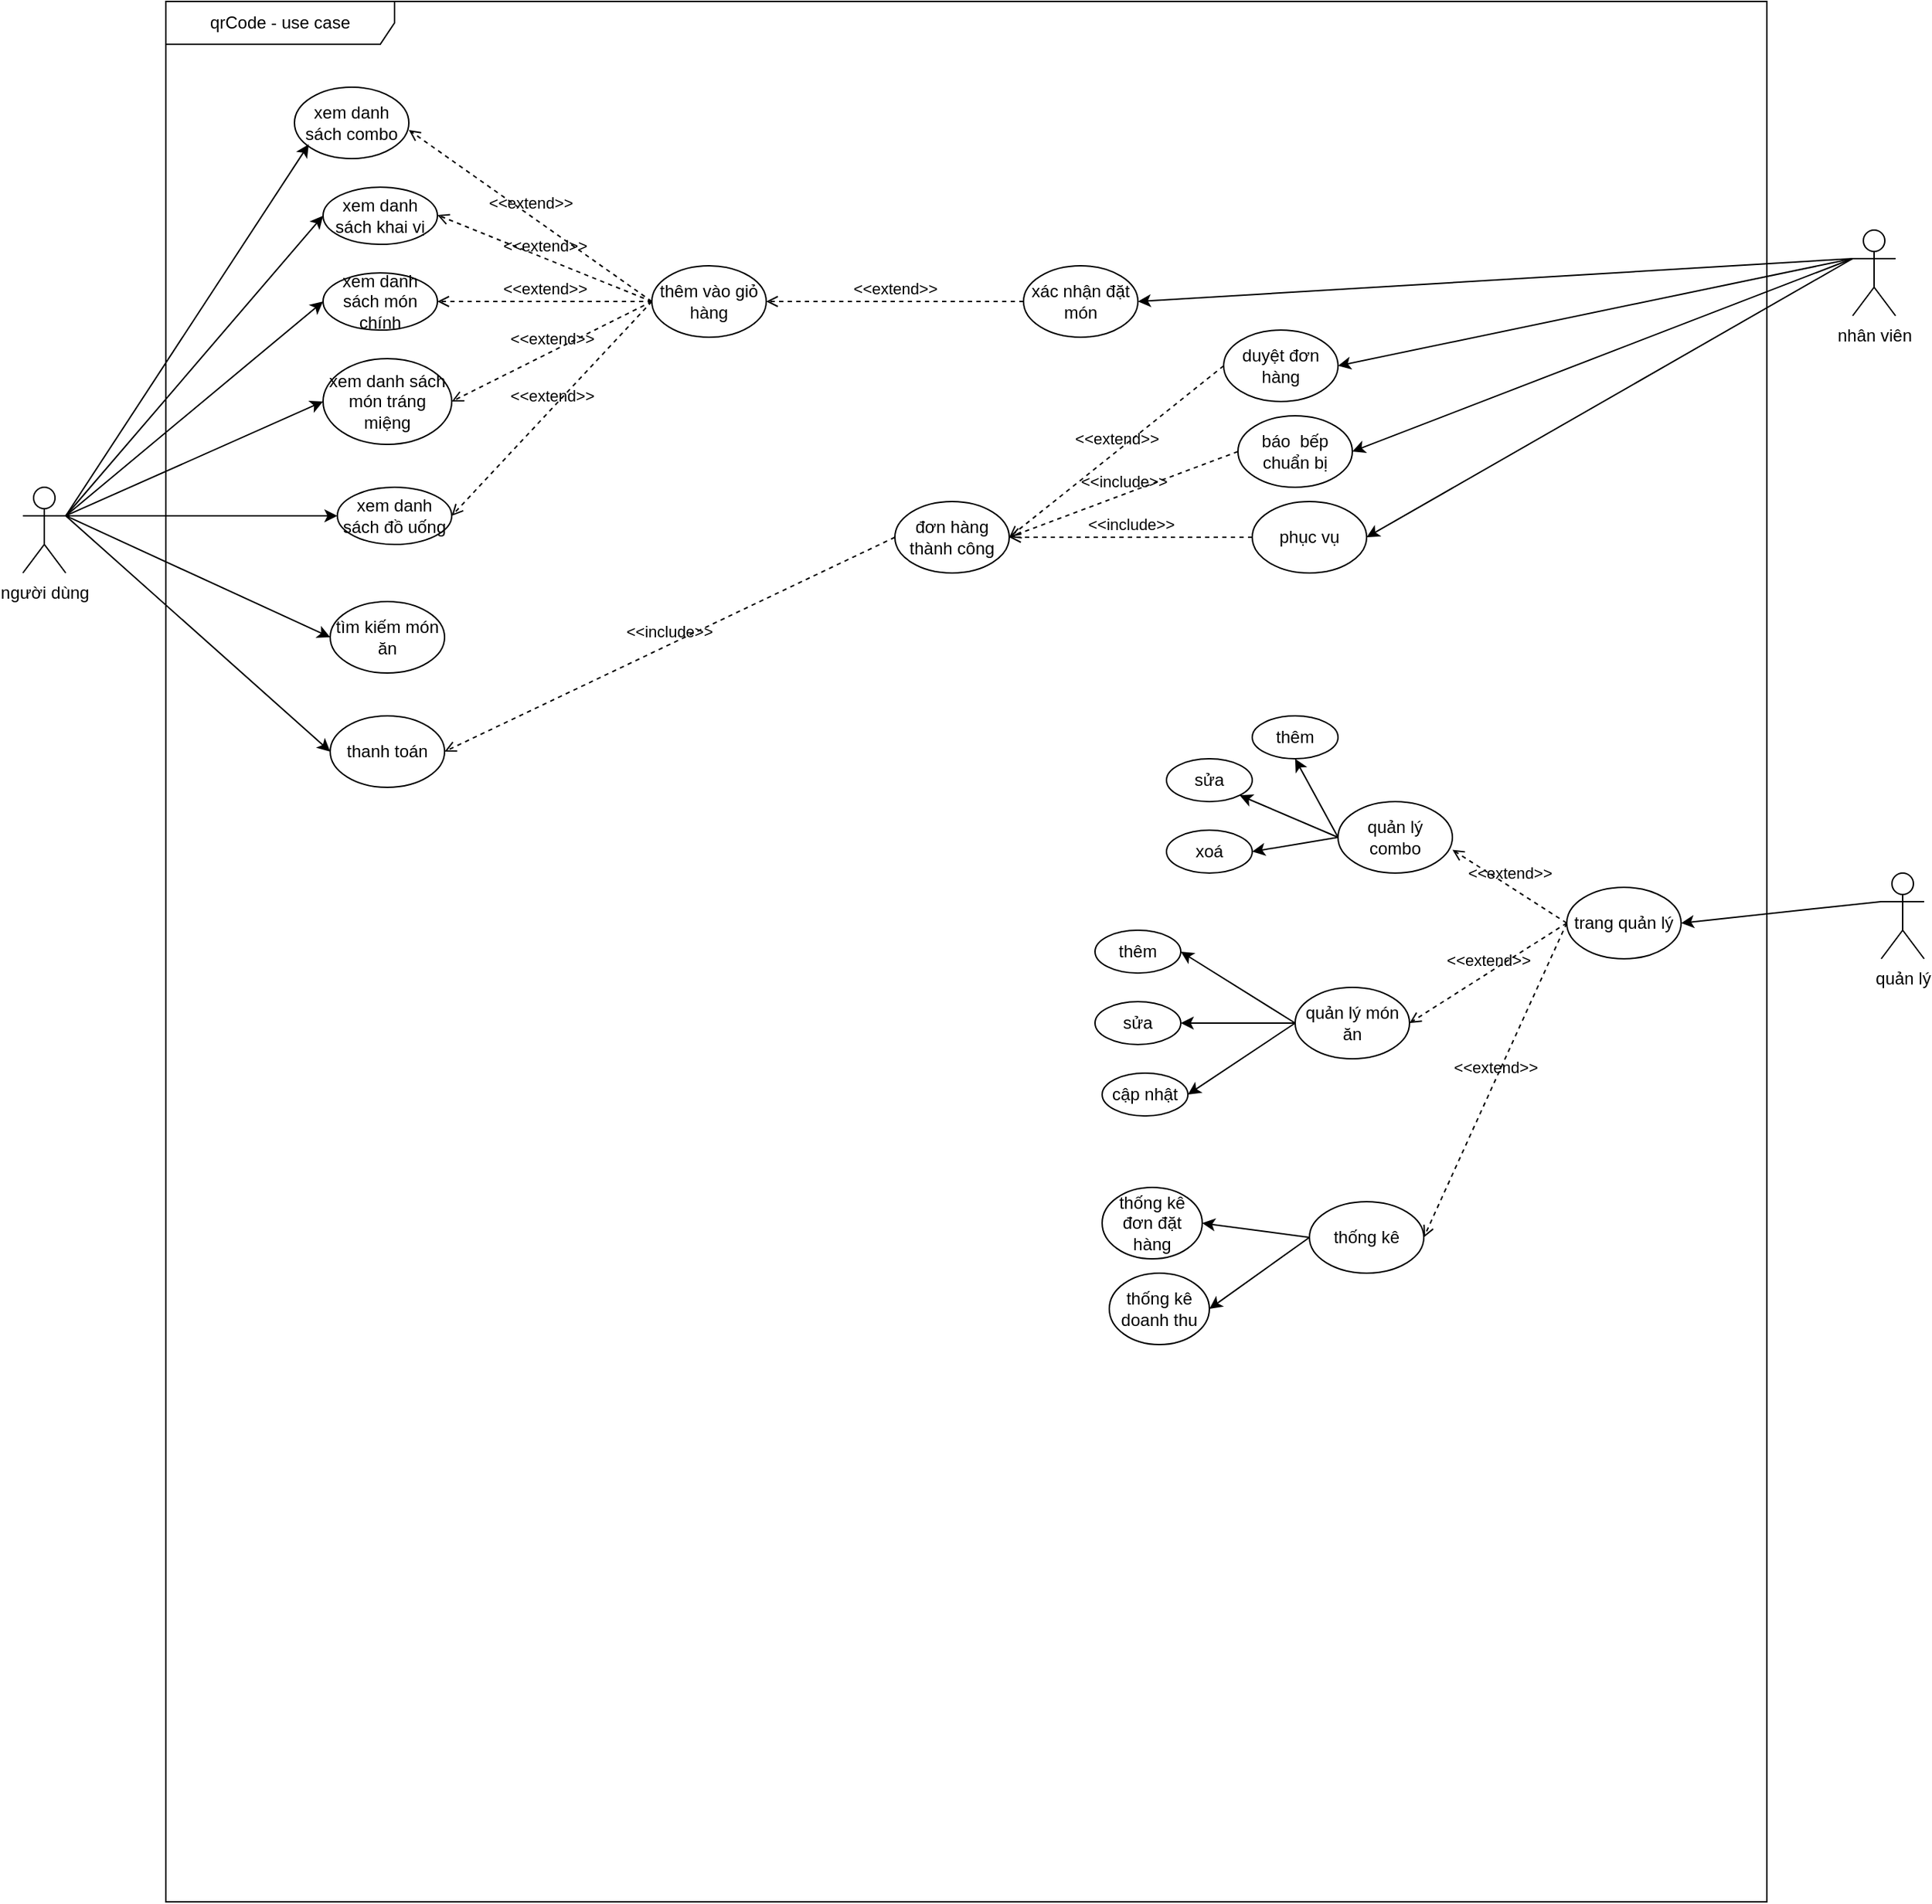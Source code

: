 <mxfile version="24.7.17">
  <diagram name="Trang-1" id="KUGLHPBJDXLbqY33dowA">
    <mxGraphModel dx="1615" dy="875" grid="1" gridSize="10" guides="1" tooltips="1" connect="1" arrows="1" fold="1" page="1" pageScale="1" pageWidth="1920" pageHeight="1200" math="0" shadow="0">
      <root>
        <mxCell id="0" />
        <mxCell id="1" parent="0" />
        <mxCell id="tp8tk3ZOuLwhO5mAe-Hx-1" value="qrCode - use case" style="shape=umlFrame;whiteSpace=wrap;html=1;pointerEvents=0;recursiveResize=0;container=1;collapsible=0;width=160;" parent="1" vertex="1">
          <mxGeometry x="180" y="360" width="1120" height="1330" as="geometry" />
        </mxCell>
        <mxCell id="tp8tk3ZOuLwhO5mAe-Hx-4" value="xem danh sách combo" style="ellipse;whiteSpace=wrap;html=1;" parent="tp8tk3ZOuLwhO5mAe-Hx-1" vertex="1">
          <mxGeometry x="90" y="60" width="80" height="50" as="geometry" />
        </mxCell>
        <mxCell id="tp8tk3ZOuLwhO5mAe-Hx-6" value="xem danh sách khai vị" style="ellipse;whiteSpace=wrap;html=1;" parent="tp8tk3ZOuLwhO5mAe-Hx-1" vertex="1">
          <mxGeometry x="110" y="130" width="80" height="40" as="geometry" />
        </mxCell>
        <mxCell id="tp8tk3ZOuLwhO5mAe-Hx-7" value="xem danh sách món chính" style="ellipse;whiteSpace=wrap;html=1;" parent="tp8tk3ZOuLwhO5mAe-Hx-1" vertex="1">
          <mxGeometry x="110" y="190" width="80" height="40" as="geometry" />
        </mxCell>
        <mxCell id="tp8tk3ZOuLwhO5mAe-Hx-8" value="xem danh sách món tráng miệng" style="ellipse;whiteSpace=wrap;html=1;" parent="tp8tk3ZOuLwhO5mAe-Hx-1" vertex="1">
          <mxGeometry x="110" y="250" width="90" height="60" as="geometry" />
        </mxCell>
        <mxCell id="tp8tk3ZOuLwhO5mAe-Hx-9" value="xem danh sách đồ uống" style="ellipse;whiteSpace=wrap;html=1;" parent="tp8tk3ZOuLwhO5mAe-Hx-1" vertex="1">
          <mxGeometry x="120" y="340" width="80" height="40" as="geometry" />
        </mxCell>
        <mxCell id="tp8tk3ZOuLwhO5mAe-Hx-12" value="" style="endArrow=classic;html=1;rounded=0;exitX=1;exitY=0.333;exitDx=0;exitDy=0;exitPerimeter=0;" parent="tp8tk3ZOuLwhO5mAe-Hx-1" source="tp8tk3ZOuLwhO5mAe-Hx-2" edge="1">
          <mxGeometry width="50" height="50" relative="1" as="geometry">
            <mxPoint x="50" y="150" as="sourcePoint" />
            <mxPoint x="100" y="100" as="targetPoint" />
          </mxGeometry>
        </mxCell>
        <mxCell id="tp8tk3ZOuLwhO5mAe-Hx-13" value="" style="endArrow=classic;html=1;rounded=0;" parent="tp8tk3ZOuLwhO5mAe-Hx-1" edge="1">
          <mxGeometry width="50" height="50" relative="1" as="geometry">
            <mxPoint x="-70" y="360" as="sourcePoint" />
            <mxPoint x="110" y="150" as="targetPoint" />
          </mxGeometry>
        </mxCell>
        <mxCell id="tp8tk3ZOuLwhO5mAe-Hx-14" value="" style="endArrow=classic;html=1;rounded=0;exitX=1;exitY=0.333;exitDx=0;exitDy=0;exitPerimeter=0;" parent="tp8tk3ZOuLwhO5mAe-Hx-1" source="tp8tk3ZOuLwhO5mAe-Hx-2" edge="1">
          <mxGeometry width="50" height="50" relative="1" as="geometry">
            <mxPoint x="-70" y="420" as="sourcePoint" />
            <mxPoint x="110" y="210" as="targetPoint" />
          </mxGeometry>
        </mxCell>
        <mxCell id="tp8tk3ZOuLwhO5mAe-Hx-15" value="" style="endArrow=classic;html=1;rounded=0;exitX=1;exitY=0.333;exitDx=0;exitDy=0;exitPerimeter=0;" parent="tp8tk3ZOuLwhO5mAe-Hx-1" source="tp8tk3ZOuLwhO5mAe-Hx-2" edge="1">
          <mxGeometry width="50" height="50" relative="1" as="geometry">
            <mxPoint x="-70" y="430" as="sourcePoint" />
            <mxPoint x="110" y="280" as="targetPoint" />
          </mxGeometry>
        </mxCell>
        <mxCell id="tp8tk3ZOuLwhO5mAe-Hx-18" value="" style="endArrow=classic;html=1;rounded=0;exitX=1;exitY=0.333;exitDx=0;exitDy=0;exitPerimeter=0;" parent="tp8tk3ZOuLwhO5mAe-Hx-1" source="tp8tk3ZOuLwhO5mAe-Hx-2" edge="1">
          <mxGeometry width="50" height="50" relative="1" as="geometry">
            <mxPoint x="-60" y="440" as="sourcePoint" />
            <mxPoint x="120" y="360" as="targetPoint" />
          </mxGeometry>
        </mxCell>
        <mxCell id="tp8tk3ZOuLwhO5mAe-Hx-19" value="tìm kiếm món ăn" style="ellipse;whiteSpace=wrap;html=1;" parent="tp8tk3ZOuLwhO5mAe-Hx-1" vertex="1">
          <mxGeometry x="115" y="420" width="80" height="50" as="geometry" />
        </mxCell>
        <mxCell id="tp8tk3ZOuLwhO5mAe-Hx-21" value="thêm vào giỏ hàng" style="ellipse;whiteSpace=wrap;html=1;" parent="tp8tk3ZOuLwhO5mAe-Hx-1" vertex="1">
          <mxGeometry x="340" y="185" width="80" height="50" as="geometry" />
        </mxCell>
        <mxCell id="tp8tk3ZOuLwhO5mAe-Hx-24" value="&amp;lt;&amp;lt;extend&amp;gt;&amp;gt;" style="html=1;verticalAlign=bottom;labelBackgroundColor=none;endArrow=open;endFill=0;dashed=1;rounded=0;entryX=1;entryY=0.5;entryDx=0;entryDy=0;exitX=0;exitY=0.5;exitDx=0;exitDy=0;" parent="tp8tk3ZOuLwhO5mAe-Hx-1" source="tp8tk3ZOuLwhO5mAe-Hx-21" target="tp8tk3ZOuLwhO5mAe-Hx-8" edge="1">
          <mxGeometry width="160" relative="1" as="geometry">
            <mxPoint x="280" y="280" as="sourcePoint" />
            <mxPoint x="440" y="280" as="targetPoint" />
          </mxGeometry>
        </mxCell>
        <mxCell id="tp8tk3ZOuLwhO5mAe-Hx-25" value="&amp;lt;&amp;lt;extend&amp;gt;&amp;gt;" style="html=1;verticalAlign=bottom;labelBackgroundColor=none;endArrow=open;endFill=0;dashed=1;rounded=0;entryX=1;entryY=0.5;entryDx=0;entryDy=0;exitX=0;exitY=0.5;exitDx=0;exitDy=0;" parent="tp8tk3ZOuLwhO5mAe-Hx-1" source="tp8tk3ZOuLwhO5mAe-Hx-21" edge="1">
          <mxGeometry width="160" relative="1" as="geometry">
            <mxPoint x="330" y="140" as="sourcePoint" />
            <mxPoint x="190" y="210" as="targetPoint" />
          </mxGeometry>
        </mxCell>
        <mxCell id="tp8tk3ZOuLwhO5mAe-Hx-27" value="&amp;lt;&amp;lt;extend&amp;gt;&amp;gt;" style="html=1;verticalAlign=bottom;labelBackgroundColor=none;endArrow=open;endFill=0;dashed=1;rounded=0;entryX=1;entryY=0.5;entryDx=0;entryDy=0;exitX=0;exitY=0.5;exitDx=0;exitDy=0;" parent="tp8tk3ZOuLwhO5mAe-Hx-1" source="tp8tk3ZOuLwhO5mAe-Hx-21" edge="1">
          <mxGeometry x="0.002" width="160" relative="1" as="geometry">
            <mxPoint x="340" y="149.5" as="sourcePoint" />
            <mxPoint x="190" y="149.5" as="targetPoint" />
            <mxPoint as="offset" />
          </mxGeometry>
        </mxCell>
        <mxCell id="tp8tk3ZOuLwhO5mAe-Hx-28" value="&amp;lt;&amp;lt;extend&amp;gt;&amp;gt;" style="html=1;verticalAlign=bottom;labelBackgroundColor=none;endArrow=open;endFill=0;dashed=1;rounded=0;entryX=1;entryY=0.5;entryDx=0;entryDy=0;exitX=0;exitY=0.5;exitDx=0;exitDy=0;" parent="tp8tk3ZOuLwhO5mAe-Hx-1" source="tp8tk3ZOuLwhO5mAe-Hx-21" edge="1">
          <mxGeometry x="0.002" width="160" relative="1" as="geometry">
            <mxPoint x="320" y="150.5" as="sourcePoint" />
            <mxPoint x="170" y="90" as="targetPoint" />
            <mxPoint as="offset" />
          </mxGeometry>
        </mxCell>
        <mxCell id="tp8tk3ZOuLwhO5mAe-Hx-30" value="&amp;lt;&amp;lt;extend&amp;gt;&amp;gt;" style="html=1;verticalAlign=bottom;labelBackgroundColor=none;endArrow=open;endFill=0;dashed=1;rounded=0;entryX=1;entryY=0.5;entryDx=0;entryDy=0;exitX=0;exitY=0.5;exitDx=0;exitDy=0;" parent="tp8tk3ZOuLwhO5mAe-Hx-1" source="tp8tk3ZOuLwhO5mAe-Hx-21" edge="1">
          <mxGeometry width="160" relative="1" as="geometry">
            <mxPoint x="340" y="290" as="sourcePoint" />
            <mxPoint x="200" y="360" as="targetPoint" />
          </mxGeometry>
        </mxCell>
        <mxCell id="tp8tk3ZOuLwhO5mAe-Hx-32" value="xác nhận đặt món" style="ellipse;whiteSpace=wrap;html=1;" parent="tp8tk3ZOuLwhO5mAe-Hx-1" vertex="1">
          <mxGeometry x="600" y="185" width="80" height="50" as="geometry" />
        </mxCell>
        <mxCell id="tp8tk3ZOuLwhO5mAe-Hx-33" value="&amp;lt;&amp;lt;extend&amp;gt;&amp;gt;" style="html=1;verticalAlign=bottom;labelBackgroundColor=none;endArrow=open;endFill=0;dashed=1;rounded=0;entryX=1;entryY=0.5;entryDx=0;entryDy=0;exitX=0;exitY=0.5;exitDx=0;exitDy=0;" parent="tp8tk3ZOuLwhO5mAe-Hx-1" source="tp8tk3ZOuLwhO5mAe-Hx-32" target="tp8tk3ZOuLwhO5mAe-Hx-21" edge="1">
          <mxGeometry width="160" relative="1" as="geometry">
            <mxPoint x="480" y="210" as="sourcePoint" />
            <mxPoint x="340" y="280" as="targetPoint" />
            <mxPoint as="offset" />
          </mxGeometry>
        </mxCell>
        <mxCell id="tp8tk3ZOuLwhO5mAe-Hx-36" value="duyệt đơn hàng" style="ellipse;whiteSpace=wrap;html=1;" parent="tp8tk3ZOuLwhO5mAe-Hx-1" vertex="1">
          <mxGeometry x="740" y="230" width="80" height="50" as="geometry" />
        </mxCell>
        <mxCell id="tp8tk3ZOuLwhO5mAe-Hx-39" value="báo&amp;nbsp; bếp chuẩn bị" style="ellipse;whiteSpace=wrap;html=1;" parent="tp8tk3ZOuLwhO5mAe-Hx-1" vertex="1">
          <mxGeometry x="750" y="290" width="80" height="50" as="geometry" />
        </mxCell>
        <mxCell id="tp8tk3ZOuLwhO5mAe-Hx-40" value="phục vụ" style="ellipse;whiteSpace=wrap;html=1;" parent="tp8tk3ZOuLwhO5mAe-Hx-1" vertex="1">
          <mxGeometry x="760" y="350" width="80" height="50" as="geometry" />
        </mxCell>
        <mxCell id="tp8tk3ZOuLwhO5mAe-Hx-41" value="" style="endArrow=classic;html=1;rounded=0;entryX=1;entryY=0.5;entryDx=0;entryDy=0;" parent="tp8tk3ZOuLwhO5mAe-Hx-1" edge="1" target="tp8tk3ZOuLwhO5mAe-Hx-39">
          <mxGeometry width="50" height="50" relative="1" as="geometry">
            <mxPoint x="1180" y="180" as="sourcePoint" />
            <mxPoint x="830" y="340" as="targetPoint" />
          </mxGeometry>
        </mxCell>
        <mxCell id="tp8tk3ZOuLwhO5mAe-Hx-42" value="" style="endArrow=classic;html=1;rounded=0;entryX=1;entryY=0.5;entryDx=0;entryDy=0;" parent="tp8tk3ZOuLwhO5mAe-Hx-1" target="tp8tk3ZOuLwhO5mAe-Hx-40" edge="1">
          <mxGeometry width="50" height="50" relative="1" as="geometry">
            <mxPoint x="1180" y="180" as="sourcePoint" />
            <mxPoint x="740" y="470" as="targetPoint" />
          </mxGeometry>
        </mxCell>
        <mxCell id="tp8tk3ZOuLwhO5mAe-Hx-43" value="đơn hàng thành công" style="ellipse;whiteSpace=wrap;html=1;" parent="tp8tk3ZOuLwhO5mAe-Hx-1" vertex="1">
          <mxGeometry x="510" y="350" width="80" height="50" as="geometry" />
        </mxCell>
        <mxCell id="tp8tk3ZOuLwhO5mAe-Hx-55" value="thanh toán" style="ellipse;whiteSpace=wrap;html=1;" parent="tp8tk3ZOuLwhO5mAe-Hx-1" vertex="1">
          <mxGeometry x="115" y="500" width="80" height="50" as="geometry" />
        </mxCell>
        <mxCell id="tp8tk3ZOuLwhO5mAe-Hx-59" value="&amp;lt;&amp;lt;include&amp;gt;&amp;gt;" style="html=1;verticalAlign=bottom;labelBackgroundColor=none;endArrow=open;endFill=0;dashed=1;rounded=0;exitX=0;exitY=0.5;exitDx=0;exitDy=0;entryX=1;entryY=0.5;entryDx=0;entryDy=0;" parent="tp8tk3ZOuLwhO5mAe-Hx-1" source="tp8tk3ZOuLwhO5mAe-Hx-43" target="tp8tk3ZOuLwhO5mAe-Hx-55" edge="1">
          <mxGeometry width="160" relative="1" as="geometry">
            <mxPoint x="300" y="540" as="sourcePoint" />
            <mxPoint x="460" y="540" as="targetPoint" />
          </mxGeometry>
        </mxCell>
        <mxCell id="tp8tk3ZOuLwhO5mAe-Hx-60" value="&amp;lt;&amp;lt;extend&amp;gt;&amp;gt;" style="html=1;verticalAlign=bottom;labelBackgroundColor=none;endArrow=open;endFill=0;dashed=1;rounded=0;entryX=1;entryY=0.5;entryDx=0;entryDy=0;exitX=0;exitY=0.5;exitDx=0;exitDy=0;" parent="tp8tk3ZOuLwhO5mAe-Hx-1" source="tp8tk3ZOuLwhO5mAe-Hx-36" target="tp8tk3ZOuLwhO5mAe-Hx-43" edge="1">
          <mxGeometry width="160" relative="1" as="geometry">
            <mxPoint x="730" y="290" as="sourcePoint" />
            <mxPoint x="550" y="290" as="targetPoint" />
            <mxPoint as="offset" />
          </mxGeometry>
        </mxCell>
        <mxCell id="tp8tk3ZOuLwhO5mAe-Hx-61" value="&amp;lt;&amp;lt;include&amp;gt;&amp;gt;" style="html=1;verticalAlign=bottom;labelBackgroundColor=none;endArrow=open;endFill=0;dashed=1;rounded=0;exitX=0;exitY=0.5;exitDx=0;exitDy=0;entryX=1;entryY=0.5;entryDx=0;entryDy=0;" parent="tp8tk3ZOuLwhO5mAe-Hx-1" source="tp8tk3ZOuLwhO5mAe-Hx-39" target="tp8tk3ZOuLwhO5mAe-Hx-43" edge="1">
          <mxGeometry width="160" relative="1" as="geometry">
            <mxPoint x="740" y="370" as="sourcePoint" />
            <mxPoint x="430" y="590" as="targetPoint" />
          </mxGeometry>
        </mxCell>
        <mxCell id="tp8tk3ZOuLwhO5mAe-Hx-62" value="&amp;lt;&amp;lt;include&amp;gt;&amp;gt;" style="html=1;verticalAlign=bottom;labelBackgroundColor=none;endArrow=open;endFill=0;dashed=1;rounded=0;exitX=0;exitY=0.5;exitDx=0;exitDy=0;entryX=1;entryY=0.5;entryDx=0;entryDy=0;" parent="tp8tk3ZOuLwhO5mAe-Hx-1" source="tp8tk3ZOuLwhO5mAe-Hx-40" target="tp8tk3ZOuLwhO5mAe-Hx-43" edge="1">
          <mxGeometry width="160" relative="1" as="geometry">
            <mxPoint x="750" y="410" as="sourcePoint" />
            <mxPoint x="590" y="440" as="targetPoint" />
          </mxGeometry>
        </mxCell>
        <mxCell id="tp8tk3ZOuLwhO5mAe-Hx-64" value="trang quản lý" style="ellipse;whiteSpace=wrap;html=1;" parent="tp8tk3ZOuLwhO5mAe-Hx-1" vertex="1">
          <mxGeometry x="980" y="620" width="80" height="50" as="geometry" />
        </mxCell>
        <mxCell id="tp8tk3ZOuLwhO5mAe-Hx-67" value="quản lý combo" style="ellipse;whiteSpace=wrap;html=1;" parent="tp8tk3ZOuLwhO5mAe-Hx-1" vertex="1">
          <mxGeometry x="820" y="560" width="80" height="50" as="geometry" />
        </mxCell>
        <mxCell id="tp8tk3ZOuLwhO5mAe-Hx-68" value="quản lý món ăn" style="ellipse;whiteSpace=wrap;html=1;" parent="tp8tk3ZOuLwhO5mAe-Hx-1" vertex="1">
          <mxGeometry x="790" y="690" width="80" height="50" as="geometry" />
        </mxCell>
        <mxCell id="tp8tk3ZOuLwhO5mAe-Hx-71" value="thống kê" style="ellipse;whiteSpace=wrap;html=1;" parent="tp8tk3ZOuLwhO5mAe-Hx-1" vertex="1">
          <mxGeometry x="800" y="840" width="80" height="50" as="geometry" />
        </mxCell>
        <mxCell id="tp8tk3ZOuLwhO5mAe-Hx-72" value="&amp;lt;&amp;lt;extend&amp;gt;&amp;gt;" style="html=1;verticalAlign=bottom;labelBackgroundColor=none;endArrow=open;endFill=0;dashed=1;rounded=0;entryX=1.001;entryY=0.675;entryDx=0;entryDy=0;exitX=0;exitY=0.5;exitDx=0;exitDy=0;entryPerimeter=0;" parent="tp8tk3ZOuLwhO5mAe-Hx-1" source="tp8tk3ZOuLwhO5mAe-Hx-64" target="tp8tk3ZOuLwhO5mAe-Hx-67" edge="1">
          <mxGeometry width="160" relative="1" as="geometry">
            <mxPoint x="1000" y="500" as="sourcePoint" />
            <mxPoint x="820" y="500" as="targetPoint" />
            <mxPoint as="offset" />
          </mxGeometry>
        </mxCell>
        <mxCell id="tp8tk3ZOuLwhO5mAe-Hx-73" value="&amp;lt;&amp;lt;extend&amp;gt;&amp;gt;" style="html=1;verticalAlign=bottom;labelBackgroundColor=none;endArrow=open;endFill=0;dashed=1;rounded=0;entryX=1;entryY=0.5;entryDx=0;entryDy=0;exitX=0;exitY=0.5;exitDx=0;exitDy=0;" parent="tp8tk3ZOuLwhO5mAe-Hx-1" source="tp8tk3ZOuLwhO5mAe-Hx-64" target="tp8tk3ZOuLwhO5mAe-Hx-68" edge="1">
          <mxGeometry width="160" relative="1" as="geometry">
            <mxPoint x="979.92" y="681.25" as="sourcePoint" />
            <mxPoint x="899.92" y="630.25" as="targetPoint" />
            <mxPoint as="offset" />
          </mxGeometry>
        </mxCell>
        <mxCell id="tp8tk3ZOuLwhO5mAe-Hx-75" value="&amp;lt;&amp;lt;extend&amp;gt;&amp;gt;" style="html=1;verticalAlign=bottom;labelBackgroundColor=none;endArrow=open;endFill=0;dashed=1;rounded=0;entryX=1;entryY=0.5;entryDx=0;entryDy=0;exitX=0;exitY=0.5;exitDx=0;exitDy=0;" parent="tp8tk3ZOuLwhO5mAe-Hx-1" source="tp8tk3ZOuLwhO5mAe-Hx-64" target="tp8tk3ZOuLwhO5mAe-Hx-71" edge="1">
          <mxGeometry width="160" relative="1" as="geometry">
            <mxPoint x="980" y="730" as="sourcePoint" />
            <mxPoint x="900" y="815" as="targetPoint" />
            <mxPoint as="offset" />
          </mxGeometry>
        </mxCell>
        <mxCell id="tp8tk3ZOuLwhO5mAe-Hx-76" value="thêm" style="ellipse;whiteSpace=wrap;html=1;" parent="tp8tk3ZOuLwhO5mAe-Hx-1" vertex="1">
          <mxGeometry x="760" y="500" width="60" height="30" as="geometry" />
        </mxCell>
        <mxCell id="tp8tk3ZOuLwhO5mAe-Hx-77" value="sửa" style="ellipse;whiteSpace=wrap;html=1;" parent="tp8tk3ZOuLwhO5mAe-Hx-1" vertex="1">
          <mxGeometry x="700" y="530" width="60" height="30" as="geometry" />
        </mxCell>
        <mxCell id="tp8tk3ZOuLwhO5mAe-Hx-78" value="xoá" style="ellipse;whiteSpace=wrap;html=1;" parent="tp8tk3ZOuLwhO5mAe-Hx-1" vertex="1">
          <mxGeometry x="700" y="580" width="60" height="30" as="geometry" />
        </mxCell>
        <mxCell id="tp8tk3ZOuLwhO5mAe-Hx-79" value="thêm" style="ellipse;whiteSpace=wrap;html=1;" parent="tp8tk3ZOuLwhO5mAe-Hx-1" vertex="1">
          <mxGeometry x="650" y="650" width="60" height="30" as="geometry" />
        </mxCell>
        <mxCell id="tp8tk3ZOuLwhO5mAe-Hx-80" value="sửa" style="ellipse;whiteSpace=wrap;html=1;" parent="tp8tk3ZOuLwhO5mAe-Hx-1" vertex="1">
          <mxGeometry x="650" y="700" width="60" height="30" as="geometry" />
        </mxCell>
        <mxCell id="tp8tk3ZOuLwhO5mAe-Hx-88" value="" style="endArrow=classic;html=1;rounded=0;exitX=0;exitY=0.5;exitDx=0;exitDy=0;entryX=1;entryY=0.5;entryDx=0;entryDy=0;" parent="tp8tk3ZOuLwhO5mAe-Hx-1" source="tp8tk3ZOuLwhO5mAe-Hx-67" target="tp8tk3ZOuLwhO5mAe-Hx-78" edge="1">
          <mxGeometry width="50" height="50" relative="1" as="geometry">
            <mxPoint x="812.57" y="554.67" as="sourcePoint" />
            <mxPoint x="760" y="555.32" as="targetPoint" />
          </mxGeometry>
        </mxCell>
        <mxCell id="tp8tk3ZOuLwhO5mAe-Hx-91" value="cập nhật" style="ellipse;whiteSpace=wrap;html=1;" parent="tp8tk3ZOuLwhO5mAe-Hx-1" vertex="1">
          <mxGeometry x="655" y="750" width="60" height="30" as="geometry" />
        </mxCell>
        <mxCell id="tp8tk3ZOuLwhO5mAe-Hx-92" value="" style="endArrow=classic;html=1;rounded=0;exitX=0;exitY=0.5;exitDx=0;exitDy=0;entryX=1;entryY=0.5;entryDx=0;entryDy=0;" parent="tp8tk3ZOuLwhO5mAe-Hx-1" source="tp8tk3ZOuLwhO5mAe-Hx-68" target="tp8tk3ZOuLwhO5mAe-Hx-91" edge="1">
          <mxGeometry width="50" height="50" relative="1" as="geometry">
            <mxPoint x="800" y="714.92" as="sourcePoint" />
            <mxPoint x="740" y="755.07" as="targetPoint" />
          </mxGeometry>
        </mxCell>
        <mxCell id="tp8tk3ZOuLwhO5mAe-Hx-94" value="" style="endArrow=classic;html=1;rounded=0;entryX=1;entryY=0.5;entryDx=0;entryDy=0;" parent="tp8tk3ZOuLwhO5mAe-Hx-1" source="tp8tk3ZOuLwhO5mAe-Hx-68" target="tp8tk3ZOuLwhO5mAe-Hx-80" edge="1">
          <mxGeometry width="50" height="50" relative="1" as="geometry">
            <mxPoint x="780" y="645" as="sourcePoint" />
            <mxPoint x="720" y="700" as="targetPoint" />
          </mxGeometry>
        </mxCell>
        <mxCell id="tp8tk3ZOuLwhO5mAe-Hx-95" value="" style="endArrow=classic;html=1;rounded=0;entryX=1;entryY=0.5;entryDx=0;entryDy=0;exitX=0;exitY=0.5;exitDx=0;exitDy=0;" parent="tp8tk3ZOuLwhO5mAe-Hx-1" source="tp8tk3ZOuLwhO5mAe-Hx-68" target="tp8tk3ZOuLwhO5mAe-Hx-79" edge="1">
          <mxGeometry width="50" height="50" relative="1" as="geometry">
            <mxPoint x="800" y="650" as="sourcePoint" />
            <mxPoint x="720" y="650" as="targetPoint" />
          </mxGeometry>
        </mxCell>
        <mxCell id="tp8tk3ZOuLwhO5mAe-Hx-86" value="" style="endArrow=classic;html=1;rounded=0;entryX=0.5;entryY=1;entryDx=0;entryDy=0;exitX=0;exitY=0.5;exitDx=0;exitDy=0;" parent="tp8tk3ZOuLwhO5mAe-Hx-1" source="tp8tk3ZOuLwhO5mAe-Hx-67" target="tp8tk3ZOuLwhO5mAe-Hx-76" edge="1">
          <mxGeometry width="50" height="50" relative="1" as="geometry">
            <mxPoint x="830" y="555" as="sourcePoint" />
            <mxPoint x="789.999" y="516.149" as="targetPoint" />
          </mxGeometry>
        </mxCell>
        <mxCell id="tp8tk3ZOuLwhO5mAe-Hx-96" value="" style="endArrow=classic;html=1;rounded=0;entryX=1;entryY=1;entryDx=0;entryDy=0;" parent="tp8tk3ZOuLwhO5mAe-Hx-1" target="tp8tk3ZOuLwhO5mAe-Hx-77" edge="1">
          <mxGeometry width="50" height="50" relative="1" as="geometry">
            <mxPoint x="820" y="585" as="sourcePoint" />
            <mxPoint x="790" y="510" as="targetPoint" />
          </mxGeometry>
        </mxCell>
        <mxCell id="tp8tk3ZOuLwhO5mAe-Hx-105" value="thống kê doanh thu" style="ellipse;whiteSpace=wrap;html=1;" parent="tp8tk3ZOuLwhO5mAe-Hx-1" vertex="1">
          <mxGeometry x="660" y="890" width="70" height="50" as="geometry" />
        </mxCell>
        <mxCell id="tp8tk3ZOuLwhO5mAe-Hx-107" value="thống kê đơn đặt hàng" style="ellipse;whiteSpace=wrap;html=1;" parent="tp8tk3ZOuLwhO5mAe-Hx-1" vertex="1">
          <mxGeometry x="655" y="830" width="70" height="50" as="geometry" />
        </mxCell>
        <mxCell id="tp8tk3ZOuLwhO5mAe-Hx-108" value="" style="endArrow=classic;html=1;rounded=0;entryX=1;entryY=0.5;entryDx=0;entryDy=0;exitX=0;exitY=0.5;exitDx=0;exitDy=0;" parent="tp8tk3ZOuLwhO5mAe-Hx-1" source="tp8tk3ZOuLwhO5mAe-Hx-71" target="tp8tk3ZOuLwhO5mAe-Hx-105" edge="1">
          <mxGeometry width="50" height="50" relative="1" as="geometry">
            <mxPoint x="780" y="950" as="sourcePoint" />
            <mxPoint x="700" y="1040" as="targetPoint" />
          </mxGeometry>
        </mxCell>
        <mxCell id="tp8tk3ZOuLwhO5mAe-Hx-110" value="" style="endArrow=classic;html=1;rounded=0;entryX=1;entryY=0.5;entryDx=0;entryDy=0;exitX=0;exitY=0.5;exitDx=0;exitDy=0;" parent="tp8tk3ZOuLwhO5mAe-Hx-1" source="tp8tk3ZOuLwhO5mAe-Hx-71" target="tp8tk3ZOuLwhO5mAe-Hx-107" edge="1">
          <mxGeometry width="50" height="50" relative="1" as="geometry">
            <mxPoint x="820" y="1080" as="sourcePoint" />
            <mxPoint x="700" y="1160" as="targetPoint" />
          </mxGeometry>
        </mxCell>
        <mxCell id="tp8tk3ZOuLwhO5mAe-Hx-2" value="người dùng" style="shape=umlActor;verticalLabelPosition=bottom;verticalAlign=top;html=1;" parent="1" vertex="1">
          <mxGeometry x="80" y="700" width="30" height="60" as="geometry" />
        </mxCell>
        <mxCell id="tp8tk3ZOuLwhO5mAe-Hx-34" value="nhân viên" style="shape=umlActor;verticalLabelPosition=bottom;verticalAlign=top;html=1;" parent="1" vertex="1">
          <mxGeometry x="1360" y="520" width="30" height="60" as="geometry" />
        </mxCell>
        <mxCell id="tp8tk3ZOuLwhO5mAe-Hx-37" value="" style="endArrow=classic;html=1;rounded=0;exitX=0;exitY=0.333;exitDx=0;exitDy=0;exitPerimeter=0;entryX=1;entryY=0.5;entryDx=0;entryDy=0;" parent="1" source="tp8tk3ZOuLwhO5mAe-Hx-34" target="tp8tk3ZOuLwhO5mAe-Hx-32" edge="1">
          <mxGeometry width="50" height="50" relative="1" as="geometry">
            <mxPoint x="1160" y="610" as="sourcePoint" />
            <mxPoint x="1210" y="560" as="targetPoint" />
          </mxGeometry>
        </mxCell>
        <mxCell id="tp8tk3ZOuLwhO5mAe-Hx-38" value="" style="endArrow=classic;html=1;rounded=0;exitX=0;exitY=0.333;exitDx=0;exitDy=0;exitPerimeter=0;entryX=1;entryY=0.5;entryDx=0;entryDy=0;" parent="1" source="tp8tk3ZOuLwhO5mAe-Hx-34" target="tp8tk3ZOuLwhO5mAe-Hx-36" edge="1">
          <mxGeometry width="50" height="50" relative="1" as="geometry">
            <mxPoint x="1350" y="595" as="sourcePoint" />
            <mxPoint x="890" y="620" as="targetPoint" />
          </mxGeometry>
        </mxCell>
        <mxCell id="tp8tk3ZOuLwhO5mAe-Hx-63" value="quản lý" style="shape=umlActor;verticalLabelPosition=bottom;verticalAlign=top;html=1;" parent="1" vertex="1">
          <mxGeometry x="1380" y="970" width="30" height="60" as="geometry" />
        </mxCell>
        <mxCell id="tp8tk3ZOuLwhO5mAe-Hx-66" value="" style="endArrow=classic;html=1;rounded=0;exitX=0;exitY=0.333;exitDx=0;exitDy=0;exitPerimeter=0;entryX=1;entryY=0.5;entryDx=0;entryDy=0;" parent="1" source="tp8tk3ZOuLwhO5mAe-Hx-63" target="tp8tk3ZOuLwhO5mAe-Hx-64" edge="1">
          <mxGeometry width="50" height="50" relative="1" as="geometry">
            <mxPoint x="1280" y="1030" as="sourcePoint" />
            <mxPoint x="1330" y="980" as="targetPoint" />
          </mxGeometry>
        </mxCell>
        <mxCell id="tp8tk3ZOuLwhO5mAe-Hx-20" value="" style="endArrow=classic;html=1;rounded=0;exitX=1;exitY=0.333;exitDx=0;exitDy=0;exitPerimeter=0;entryX=0;entryY=0.5;entryDx=0;entryDy=0;" parent="1" source="tp8tk3ZOuLwhO5mAe-Hx-2" target="tp8tk3ZOuLwhO5mAe-Hx-19" edge="1">
          <mxGeometry width="50" height="50" relative="1" as="geometry">
            <mxPoint x="110" y="790" as="sourcePoint" />
            <mxPoint x="300" y="859.5" as="targetPoint" />
          </mxGeometry>
        </mxCell>
        <mxCell id="tp8tk3ZOuLwhO5mAe-Hx-57" value="" style="endArrow=classic;html=1;rounded=0;exitX=1;exitY=0.333;exitDx=0;exitDy=0;exitPerimeter=0;entryX=0;entryY=0.5;entryDx=0;entryDy=0;" parent="1" source="tp8tk3ZOuLwhO5mAe-Hx-2" target="tp8tk3ZOuLwhO5mAe-Hx-55" edge="1">
          <mxGeometry width="50" height="50" relative="1" as="geometry">
            <mxPoint x="110" y="810" as="sourcePoint" />
            <mxPoint x="300" y="949.5" as="targetPoint" />
          </mxGeometry>
        </mxCell>
      </root>
    </mxGraphModel>
  </diagram>
</mxfile>
